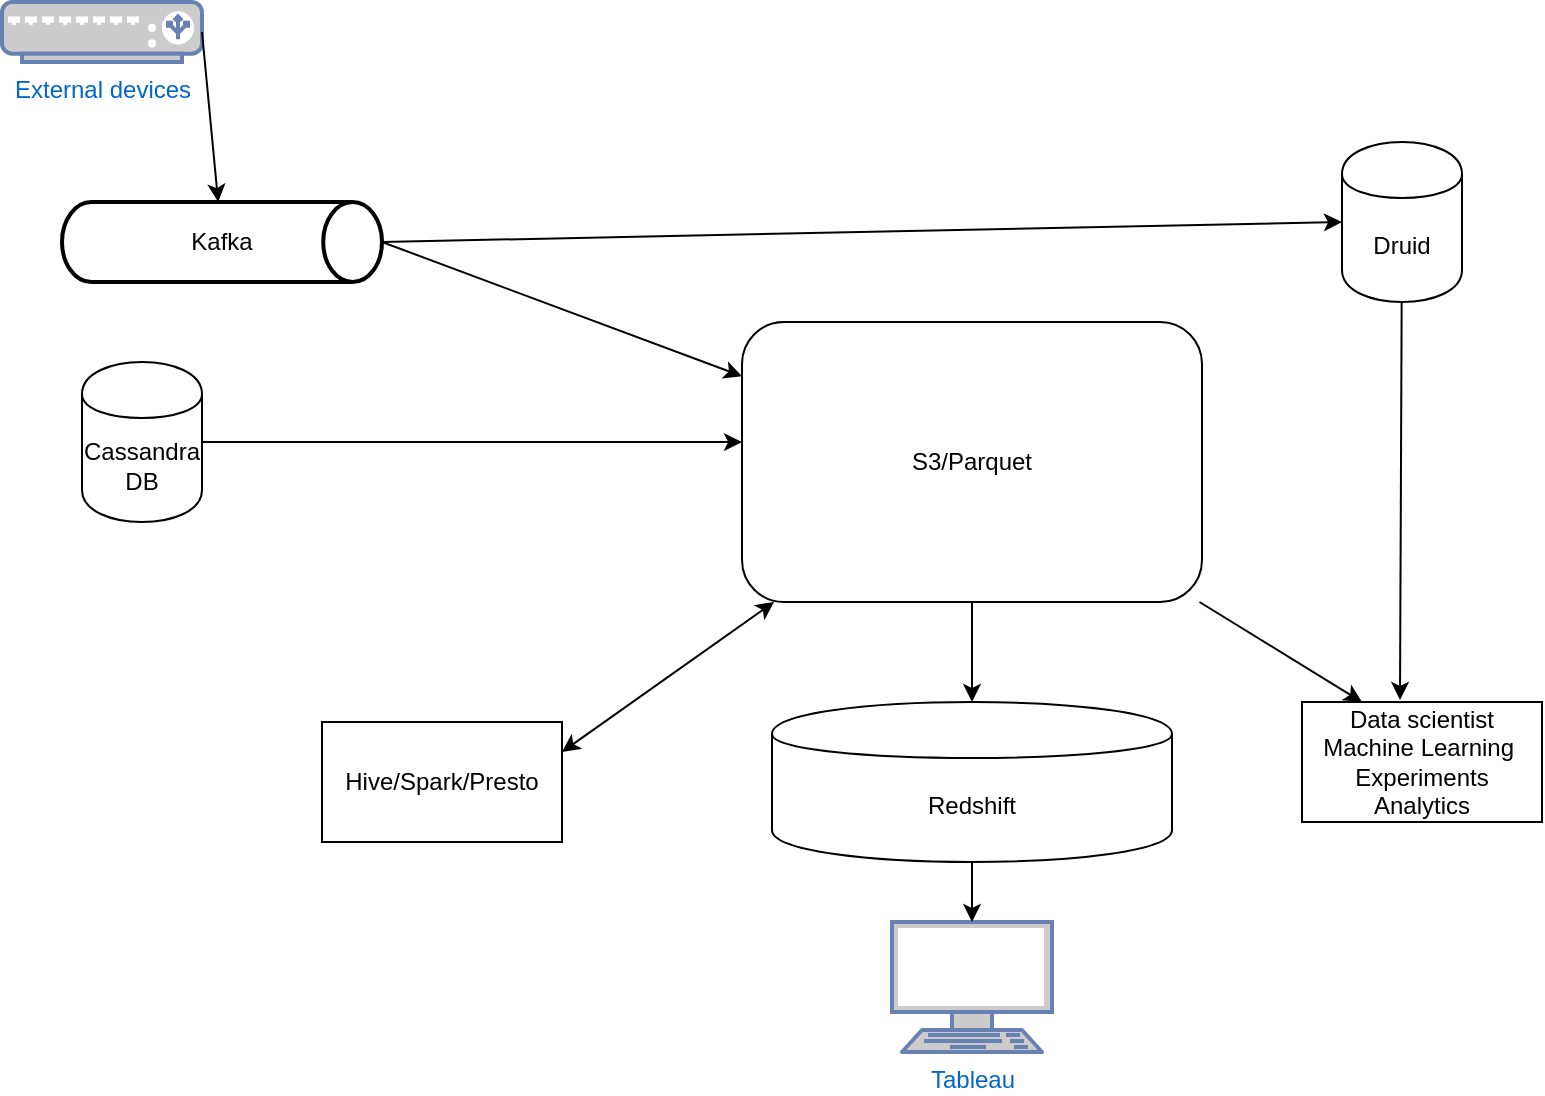 <mxfile version="12.8.1" type="github">
  <diagram id="Dw-OYqqum-nP7MZ4pbS_" name="Page-1">
    <mxGraphModel dx="1038" dy="580" grid="1" gridSize="10" guides="1" tooltips="1" connect="1" arrows="1" fold="1" page="1" pageScale="1" pageWidth="850" pageHeight="1100" math="0" shadow="0">
      <root>
        <mxCell id="0" />
        <mxCell id="1" parent="0" />
        <mxCell id="kByA3L8001pVG-36UC9y-1" value="S3/Parquet" style="rounded=1;whiteSpace=wrap;html=1;" parent="1" vertex="1">
          <mxGeometry x="430" y="210" width="230" height="140" as="geometry" />
        </mxCell>
        <mxCell id="kByA3L8001pVG-36UC9y-3" value="Cassandra DB" style="shape=cylinder;whiteSpace=wrap;html=1;boundedLbl=1;backgroundOutline=1;" parent="1" vertex="1">
          <mxGeometry x="100" y="230" width="60" height="80" as="geometry" />
        </mxCell>
        <mxCell id="kByA3L8001pVG-36UC9y-7" value="Kafka" style="strokeWidth=2;html=1;shape=mxgraph.flowchart.direct_data;whiteSpace=wrap;" parent="1" vertex="1">
          <mxGeometry x="90" y="150" width="160" height="40" as="geometry" />
        </mxCell>
        <mxCell id="kByA3L8001pVG-36UC9y-8" value="Redshift" style="shape=cylinder;whiteSpace=wrap;html=1;boundedLbl=1;backgroundOutline=1;" parent="1" vertex="1">
          <mxGeometry x="445" y="400" width="200" height="80" as="geometry" />
        </mxCell>
        <mxCell id="kByA3L8001pVG-36UC9y-9" value="Hive/Spark/Presto" style="rounded=0;whiteSpace=wrap;html=1;" parent="1" vertex="1">
          <mxGeometry x="220" y="410" width="120" height="60" as="geometry" />
        </mxCell>
        <mxCell id="CntPV0o1XTX3YHIlcPzI-4" value="" style="endArrow=classic;html=1;exitX=1;exitY=0.5;exitDx=0;exitDy=0;exitPerimeter=0;" edge="1" parent="1" source="kByA3L8001pVG-36UC9y-7" target="kByA3L8001pVG-36UC9y-1">
          <mxGeometry width="50" height="50" relative="1" as="geometry">
            <mxPoint x="280" y="240" as="sourcePoint" />
            <mxPoint x="330" y="190" as="targetPoint" />
          </mxGeometry>
        </mxCell>
        <mxCell id="CntPV0o1XTX3YHIlcPzI-5" value="External devices" style="fontColor=#0066CC;verticalAlign=top;verticalLabelPosition=bottom;labelPosition=center;align=center;html=1;outlineConnect=0;fillColor=#CCCCCC;strokeColor=#6881B3;gradientColor=none;gradientDirection=north;strokeWidth=2;shape=mxgraph.networks.load_balancer;" vertex="1" parent="1">
          <mxGeometry x="60" y="50" width="100" height="30" as="geometry" />
        </mxCell>
        <mxCell id="CntPV0o1XTX3YHIlcPzI-6" value="" style="endArrow=classic;html=1;exitX=1;exitY=0.5;exitDx=0;exitDy=0;exitPerimeter=0;" edge="1" parent="1" source="CntPV0o1XTX3YHIlcPzI-5" target="kByA3L8001pVG-36UC9y-7">
          <mxGeometry width="50" height="50" relative="1" as="geometry">
            <mxPoint x="170" y="110" as="sourcePoint" />
            <mxPoint x="220" y="60" as="targetPoint" />
          </mxGeometry>
        </mxCell>
        <mxCell id="CntPV0o1XTX3YHIlcPzI-8" value="" style="endArrow=classic;html=1;exitX=1;exitY=0.5;exitDx=0;exitDy=0;entryX=0;entryY=0.429;entryDx=0;entryDy=0;entryPerimeter=0;" edge="1" parent="1" source="kByA3L8001pVG-36UC9y-3" target="kByA3L8001pVG-36UC9y-1">
          <mxGeometry width="50" height="50" relative="1" as="geometry">
            <mxPoint x="230" y="400" as="sourcePoint" />
            <mxPoint x="420" y="361" as="targetPoint" />
          </mxGeometry>
        </mxCell>
        <mxCell id="CntPV0o1XTX3YHIlcPzI-9" value="" style="endArrow=classic;startArrow=classic;html=1;entryX=1;entryY=0.25;entryDx=0;entryDy=0;" edge="1" parent="1" source="kByA3L8001pVG-36UC9y-1" target="kByA3L8001pVG-36UC9y-9">
          <mxGeometry width="50" height="50" relative="1" as="geometry">
            <mxPoint x="510" y="200" as="sourcePoint" />
            <mxPoint x="560" y="150" as="targetPoint" />
          </mxGeometry>
        </mxCell>
        <mxCell id="CntPV0o1XTX3YHIlcPzI-10" value="Druid&lt;br&gt;" style="shape=cylinder;whiteSpace=wrap;html=1;boundedLbl=1;backgroundOutline=1;" vertex="1" parent="1">
          <mxGeometry x="730" y="120" width="60" height="80" as="geometry" />
        </mxCell>
        <mxCell id="CntPV0o1XTX3YHIlcPzI-14" value="" style="endArrow=classic;html=1;entryX=0.5;entryY=0;entryDx=0;entryDy=0;exitX=0.5;exitY=1;exitDx=0;exitDy=0;" edge="1" parent="1" source="kByA3L8001pVG-36UC9y-1" target="kByA3L8001pVG-36UC9y-8">
          <mxGeometry width="50" height="50" relative="1" as="geometry">
            <mxPoint x="470" y="420" as="sourcePoint" />
            <mxPoint x="520" y="370" as="targetPoint" />
          </mxGeometry>
        </mxCell>
        <mxCell id="CntPV0o1XTX3YHIlcPzI-15" value="" style="endArrow=classic;html=1;entryX=0;entryY=0.5;entryDx=0;entryDy=0;exitX=1;exitY=0.5;exitDx=0;exitDy=0;exitPerimeter=0;" edge="1" parent="1" source="kByA3L8001pVG-36UC9y-7" target="CntPV0o1XTX3YHIlcPzI-10">
          <mxGeometry width="50" height="50" relative="1" as="geometry">
            <mxPoint x="360" y="380" as="sourcePoint" />
            <mxPoint x="410" y="330" as="targetPoint" />
          </mxGeometry>
        </mxCell>
        <mxCell id="CntPV0o1XTX3YHIlcPzI-16" value="Tableau" style="fontColor=#0066CC;verticalAlign=top;verticalLabelPosition=bottom;labelPosition=center;align=center;html=1;outlineConnect=0;fillColor=#CCCCCC;strokeColor=#6881B3;gradientColor=none;gradientDirection=north;strokeWidth=2;shape=mxgraph.networks.terminal;" vertex="1" parent="1">
          <mxGeometry x="505" y="510" width="80" height="65" as="geometry" />
        </mxCell>
        <mxCell id="CntPV0o1XTX3YHIlcPzI-17" value="" style="endArrow=classic;html=1;exitX=0.5;exitY=1;exitDx=0;exitDy=0;entryX=0.5;entryY=0;entryDx=0;entryDy=0;entryPerimeter=0;" edge="1" parent="1" source="kByA3L8001pVG-36UC9y-8" target="CntPV0o1XTX3YHIlcPzI-16">
          <mxGeometry width="50" height="50" relative="1" as="geometry">
            <mxPoint x="680" y="500" as="sourcePoint" />
            <mxPoint x="730" y="450" as="targetPoint" />
          </mxGeometry>
        </mxCell>
        <mxCell id="CntPV0o1XTX3YHIlcPzI-18" value="" style="endArrow=classic;html=1;entryX=0.25;entryY=0;entryDx=0;entryDy=0;" edge="1" parent="1" source="kByA3L8001pVG-36UC9y-1" target="CntPV0o1XTX3YHIlcPzI-19">
          <mxGeometry width="50" height="50" relative="1" as="geometry">
            <mxPoint x="680" y="350" as="sourcePoint" />
            <mxPoint x="720" y="390" as="targetPoint" />
          </mxGeometry>
        </mxCell>
        <mxCell id="CntPV0o1XTX3YHIlcPzI-19" value="Data scientist&lt;br&gt;Machine Learning&amp;nbsp;&lt;br&gt;Experiments&lt;br&gt;Analytics" style="rounded=0;whiteSpace=wrap;html=1;" vertex="1" parent="1">
          <mxGeometry x="710" y="400" width="120" height="60" as="geometry" />
        </mxCell>
        <mxCell id="CntPV0o1XTX3YHIlcPzI-20" value="" style="endArrow=classic;html=1;" edge="1" parent="1" source="CntPV0o1XTX3YHIlcPzI-10">
          <mxGeometry width="50" height="50" relative="1" as="geometry">
            <mxPoint x="750" y="300" as="sourcePoint" />
            <mxPoint x="759" y="399" as="targetPoint" />
          </mxGeometry>
        </mxCell>
      </root>
    </mxGraphModel>
  </diagram>
</mxfile>
